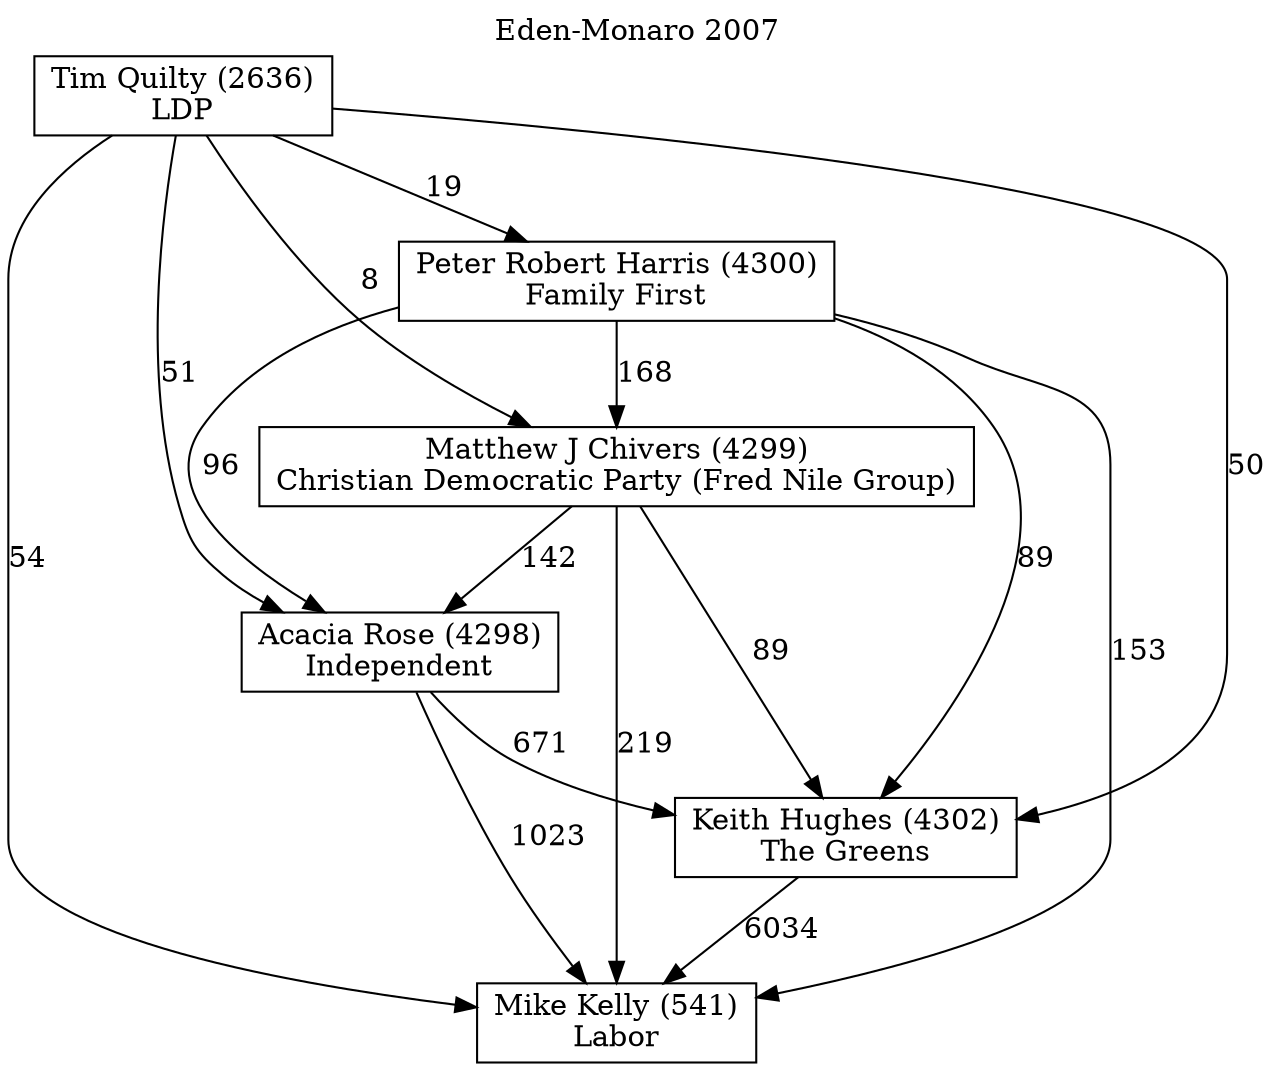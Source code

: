 // House preference flow
digraph "Mike Kelly (541)_Eden-Monaro_2007" {
	graph [label="Eden-Monaro 2007" labelloc=t mclimit=10]
	node [shape=box]
	"Mike Kelly (541)" [label="Mike Kelly (541)
Labor"]
	"Keith Hughes (4302)" [label="Keith Hughes (4302)
The Greens"]
	"Acacia Rose (4298)" [label="Acacia Rose (4298)
Independent"]
	"Matthew J Chivers (4299)" [label="Matthew J Chivers (4299)
Christian Democratic Party (Fred Nile Group)"]
	"Peter Robert Harris (4300)" [label="Peter Robert Harris (4300)
Family First"]
	"Tim Quilty (2636)" [label="Tim Quilty (2636)
LDP"]
	"Keith Hughes (4302)" -> "Mike Kelly (541)" [label=6034]
	"Acacia Rose (4298)" -> "Keith Hughes (4302)" [label=671]
	"Matthew J Chivers (4299)" -> "Acacia Rose (4298)" [label=142]
	"Peter Robert Harris (4300)" -> "Matthew J Chivers (4299)" [label=168]
	"Tim Quilty (2636)" -> "Peter Robert Harris (4300)" [label=19]
	"Acacia Rose (4298)" -> "Mike Kelly (541)" [label=1023]
	"Matthew J Chivers (4299)" -> "Mike Kelly (541)" [label=219]
	"Peter Robert Harris (4300)" -> "Mike Kelly (541)" [label=153]
	"Tim Quilty (2636)" -> "Mike Kelly (541)" [label=54]
	"Tim Quilty (2636)" -> "Matthew J Chivers (4299)" [label=8]
	"Peter Robert Harris (4300)" -> "Acacia Rose (4298)" [label=96]
	"Tim Quilty (2636)" -> "Acacia Rose (4298)" [label=51]
	"Matthew J Chivers (4299)" -> "Keith Hughes (4302)" [label=89]
	"Peter Robert Harris (4300)" -> "Keith Hughes (4302)" [label=89]
	"Tim Quilty (2636)" -> "Keith Hughes (4302)" [label=50]
}
